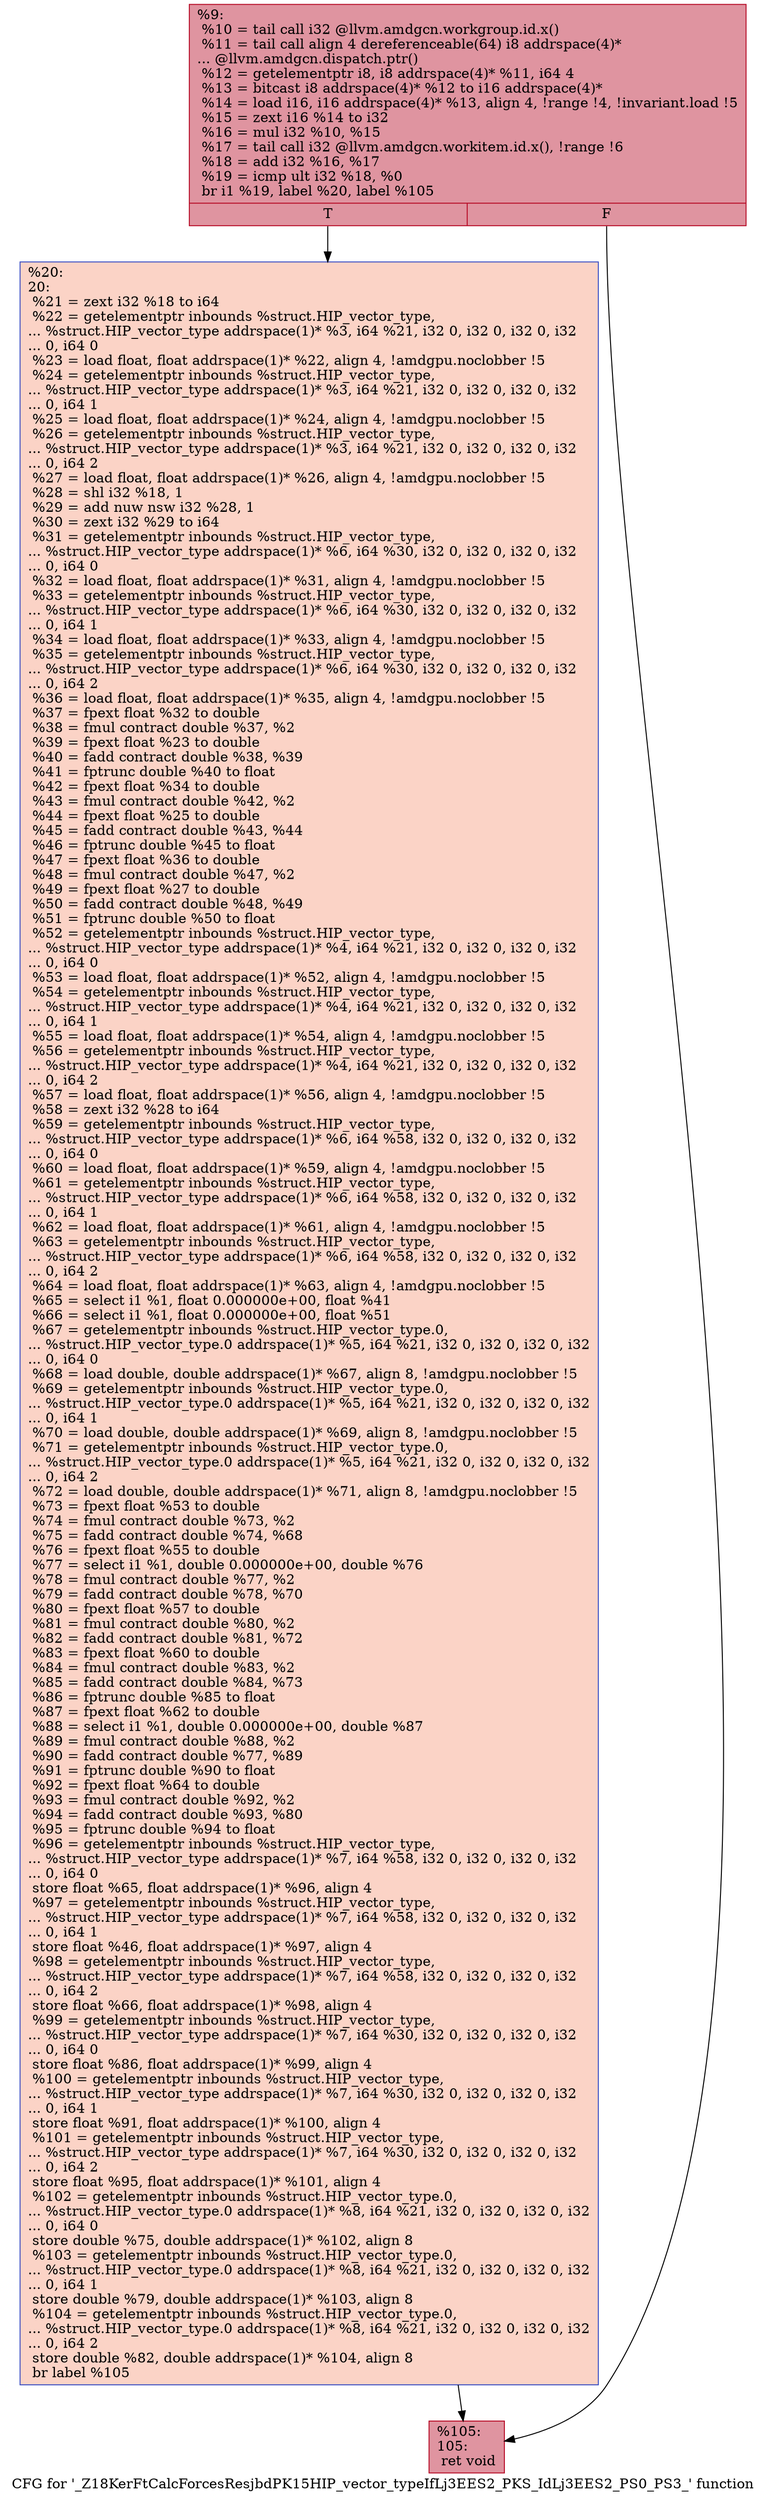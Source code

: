 digraph "CFG for '_Z18KerFtCalcForcesResjbdPK15HIP_vector_typeIfLj3EES2_PKS_IdLj3EES2_PS0_PS3_' function" {
	label="CFG for '_Z18KerFtCalcForcesResjbdPK15HIP_vector_typeIfLj3EES2_PKS_IdLj3EES2_PS0_PS3_' function";

	Node0x6365d40 [shape=record,color="#b70d28ff", style=filled, fillcolor="#b70d2870",label="{%9:\l  %10 = tail call i32 @llvm.amdgcn.workgroup.id.x()\l  %11 = tail call align 4 dereferenceable(64) i8 addrspace(4)*\l... @llvm.amdgcn.dispatch.ptr()\l  %12 = getelementptr i8, i8 addrspace(4)* %11, i64 4\l  %13 = bitcast i8 addrspace(4)* %12 to i16 addrspace(4)*\l  %14 = load i16, i16 addrspace(4)* %13, align 4, !range !4, !invariant.load !5\l  %15 = zext i16 %14 to i32\l  %16 = mul i32 %10, %15\l  %17 = tail call i32 @llvm.amdgcn.workitem.id.x(), !range !6\l  %18 = add i32 %16, %17\l  %19 = icmp ult i32 %18, %0\l  br i1 %19, label %20, label %105\l|{<s0>T|<s1>F}}"];
	Node0x6365d40:s0 -> Node0x6368790;
	Node0x6365d40:s1 -> Node0x6368820;
	Node0x6368790 [shape=record,color="#3d50c3ff", style=filled, fillcolor="#f59c7d70",label="{%20:\l20:                                               \l  %21 = zext i32 %18 to i64\l  %22 = getelementptr inbounds %struct.HIP_vector_type,\l... %struct.HIP_vector_type addrspace(1)* %3, i64 %21, i32 0, i32 0, i32 0, i32\l... 0, i64 0\l  %23 = load float, float addrspace(1)* %22, align 4, !amdgpu.noclobber !5\l  %24 = getelementptr inbounds %struct.HIP_vector_type,\l... %struct.HIP_vector_type addrspace(1)* %3, i64 %21, i32 0, i32 0, i32 0, i32\l... 0, i64 1\l  %25 = load float, float addrspace(1)* %24, align 4, !amdgpu.noclobber !5\l  %26 = getelementptr inbounds %struct.HIP_vector_type,\l... %struct.HIP_vector_type addrspace(1)* %3, i64 %21, i32 0, i32 0, i32 0, i32\l... 0, i64 2\l  %27 = load float, float addrspace(1)* %26, align 4, !amdgpu.noclobber !5\l  %28 = shl i32 %18, 1\l  %29 = add nuw nsw i32 %28, 1\l  %30 = zext i32 %29 to i64\l  %31 = getelementptr inbounds %struct.HIP_vector_type,\l... %struct.HIP_vector_type addrspace(1)* %6, i64 %30, i32 0, i32 0, i32 0, i32\l... 0, i64 0\l  %32 = load float, float addrspace(1)* %31, align 4, !amdgpu.noclobber !5\l  %33 = getelementptr inbounds %struct.HIP_vector_type,\l... %struct.HIP_vector_type addrspace(1)* %6, i64 %30, i32 0, i32 0, i32 0, i32\l... 0, i64 1\l  %34 = load float, float addrspace(1)* %33, align 4, !amdgpu.noclobber !5\l  %35 = getelementptr inbounds %struct.HIP_vector_type,\l... %struct.HIP_vector_type addrspace(1)* %6, i64 %30, i32 0, i32 0, i32 0, i32\l... 0, i64 2\l  %36 = load float, float addrspace(1)* %35, align 4, !amdgpu.noclobber !5\l  %37 = fpext float %32 to double\l  %38 = fmul contract double %37, %2\l  %39 = fpext float %23 to double\l  %40 = fadd contract double %38, %39\l  %41 = fptrunc double %40 to float\l  %42 = fpext float %34 to double\l  %43 = fmul contract double %42, %2\l  %44 = fpext float %25 to double\l  %45 = fadd contract double %43, %44\l  %46 = fptrunc double %45 to float\l  %47 = fpext float %36 to double\l  %48 = fmul contract double %47, %2\l  %49 = fpext float %27 to double\l  %50 = fadd contract double %48, %49\l  %51 = fptrunc double %50 to float\l  %52 = getelementptr inbounds %struct.HIP_vector_type,\l... %struct.HIP_vector_type addrspace(1)* %4, i64 %21, i32 0, i32 0, i32 0, i32\l... 0, i64 0\l  %53 = load float, float addrspace(1)* %52, align 4, !amdgpu.noclobber !5\l  %54 = getelementptr inbounds %struct.HIP_vector_type,\l... %struct.HIP_vector_type addrspace(1)* %4, i64 %21, i32 0, i32 0, i32 0, i32\l... 0, i64 1\l  %55 = load float, float addrspace(1)* %54, align 4, !amdgpu.noclobber !5\l  %56 = getelementptr inbounds %struct.HIP_vector_type,\l... %struct.HIP_vector_type addrspace(1)* %4, i64 %21, i32 0, i32 0, i32 0, i32\l... 0, i64 2\l  %57 = load float, float addrspace(1)* %56, align 4, !amdgpu.noclobber !5\l  %58 = zext i32 %28 to i64\l  %59 = getelementptr inbounds %struct.HIP_vector_type,\l... %struct.HIP_vector_type addrspace(1)* %6, i64 %58, i32 0, i32 0, i32 0, i32\l... 0, i64 0\l  %60 = load float, float addrspace(1)* %59, align 4, !amdgpu.noclobber !5\l  %61 = getelementptr inbounds %struct.HIP_vector_type,\l... %struct.HIP_vector_type addrspace(1)* %6, i64 %58, i32 0, i32 0, i32 0, i32\l... 0, i64 1\l  %62 = load float, float addrspace(1)* %61, align 4, !amdgpu.noclobber !5\l  %63 = getelementptr inbounds %struct.HIP_vector_type,\l... %struct.HIP_vector_type addrspace(1)* %6, i64 %58, i32 0, i32 0, i32 0, i32\l... 0, i64 2\l  %64 = load float, float addrspace(1)* %63, align 4, !amdgpu.noclobber !5\l  %65 = select i1 %1, float 0.000000e+00, float %41\l  %66 = select i1 %1, float 0.000000e+00, float %51\l  %67 = getelementptr inbounds %struct.HIP_vector_type.0,\l... %struct.HIP_vector_type.0 addrspace(1)* %5, i64 %21, i32 0, i32 0, i32 0, i32\l... 0, i64 0\l  %68 = load double, double addrspace(1)* %67, align 8, !amdgpu.noclobber !5\l  %69 = getelementptr inbounds %struct.HIP_vector_type.0,\l... %struct.HIP_vector_type.0 addrspace(1)* %5, i64 %21, i32 0, i32 0, i32 0, i32\l... 0, i64 1\l  %70 = load double, double addrspace(1)* %69, align 8, !amdgpu.noclobber !5\l  %71 = getelementptr inbounds %struct.HIP_vector_type.0,\l... %struct.HIP_vector_type.0 addrspace(1)* %5, i64 %21, i32 0, i32 0, i32 0, i32\l... 0, i64 2\l  %72 = load double, double addrspace(1)* %71, align 8, !amdgpu.noclobber !5\l  %73 = fpext float %53 to double\l  %74 = fmul contract double %73, %2\l  %75 = fadd contract double %74, %68\l  %76 = fpext float %55 to double\l  %77 = select i1 %1, double 0.000000e+00, double %76\l  %78 = fmul contract double %77, %2\l  %79 = fadd contract double %78, %70\l  %80 = fpext float %57 to double\l  %81 = fmul contract double %80, %2\l  %82 = fadd contract double %81, %72\l  %83 = fpext float %60 to double\l  %84 = fmul contract double %83, %2\l  %85 = fadd contract double %84, %73\l  %86 = fptrunc double %85 to float\l  %87 = fpext float %62 to double\l  %88 = select i1 %1, double 0.000000e+00, double %87\l  %89 = fmul contract double %88, %2\l  %90 = fadd contract double %77, %89\l  %91 = fptrunc double %90 to float\l  %92 = fpext float %64 to double\l  %93 = fmul contract double %92, %2\l  %94 = fadd contract double %93, %80\l  %95 = fptrunc double %94 to float\l  %96 = getelementptr inbounds %struct.HIP_vector_type,\l... %struct.HIP_vector_type addrspace(1)* %7, i64 %58, i32 0, i32 0, i32 0, i32\l... 0, i64 0\l  store float %65, float addrspace(1)* %96, align 4\l  %97 = getelementptr inbounds %struct.HIP_vector_type,\l... %struct.HIP_vector_type addrspace(1)* %7, i64 %58, i32 0, i32 0, i32 0, i32\l... 0, i64 1\l  store float %46, float addrspace(1)* %97, align 4\l  %98 = getelementptr inbounds %struct.HIP_vector_type,\l... %struct.HIP_vector_type addrspace(1)* %7, i64 %58, i32 0, i32 0, i32 0, i32\l... 0, i64 2\l  store float %66, float addrspace(1)* %98, align 4\l  %99 = getelementptr inbounds %struct.HIP_vector_type,\l... %struct.HIP_vector_type addrspace(1)* %7, i64 %30, i32 0, i32 0, i32 0, i32\l... 0, i64 0\l  store float %86, float addrspace(1)* %99, align 4\l  %100 = getelementptr inbounds %struct.HIP_vector_type,\l... %struct.HIP_vector_type addrspace(1)* %7, i64 %30, i32 0, i32 0, i32 0, i32\l... 0, i64 1\l  store float %91, float addrspace(1)* %100, align 4\l  %101 = getelementptr inbounds %struct.HIP_vector_type,\l... %struct.HIP_vector_type addrspace(1)* %7, i64 %30, i32 0, i32 0, i32 0, i32\l... 0, i64 2\l  store float %95, float addrspace(1)* %101, align 4\l  %102 = getelementptr inbounds %struct.HIP_vector_type.0,\l... %struct.HIP_vector_type.0 addrspace(1)* %8, i64 %21, i32 0, i32 0, i32 0, i32\l... 0, i64 0\l  store double %75, double addrspace(1)* %102, align 8\l  %103 = getelementptr inbounds %struct.HIP_vector_type.0,\l... %struct.HIP_vector_type.0 addrspace(1)* %8, i64 %21, i32 0, i32 0, i32 0, i32\l... 0, i64 1\l  store double %79, double addrspace(1)* %103, align 8\l  %104 = getelementptr inbounds %struct.HIP_vector_type.0,\l... %struct.HIP_vector_type.0 addrspace(1)* %8, i64 %21, i32 0, i32 0, i32 0, i32\l... 0, i64 2\l  store double %82, double addrspace(1)* %104, align 8\l  br label %105\l}"];
	Node0x6368790 -> Node0x6368820;
	Node0x6368820 [shape=record,color="#b70d28ff", style=filled, fillcolor="#b70d2870",label="{%105:\l105:                                              \l  ret void\l}"];
}
